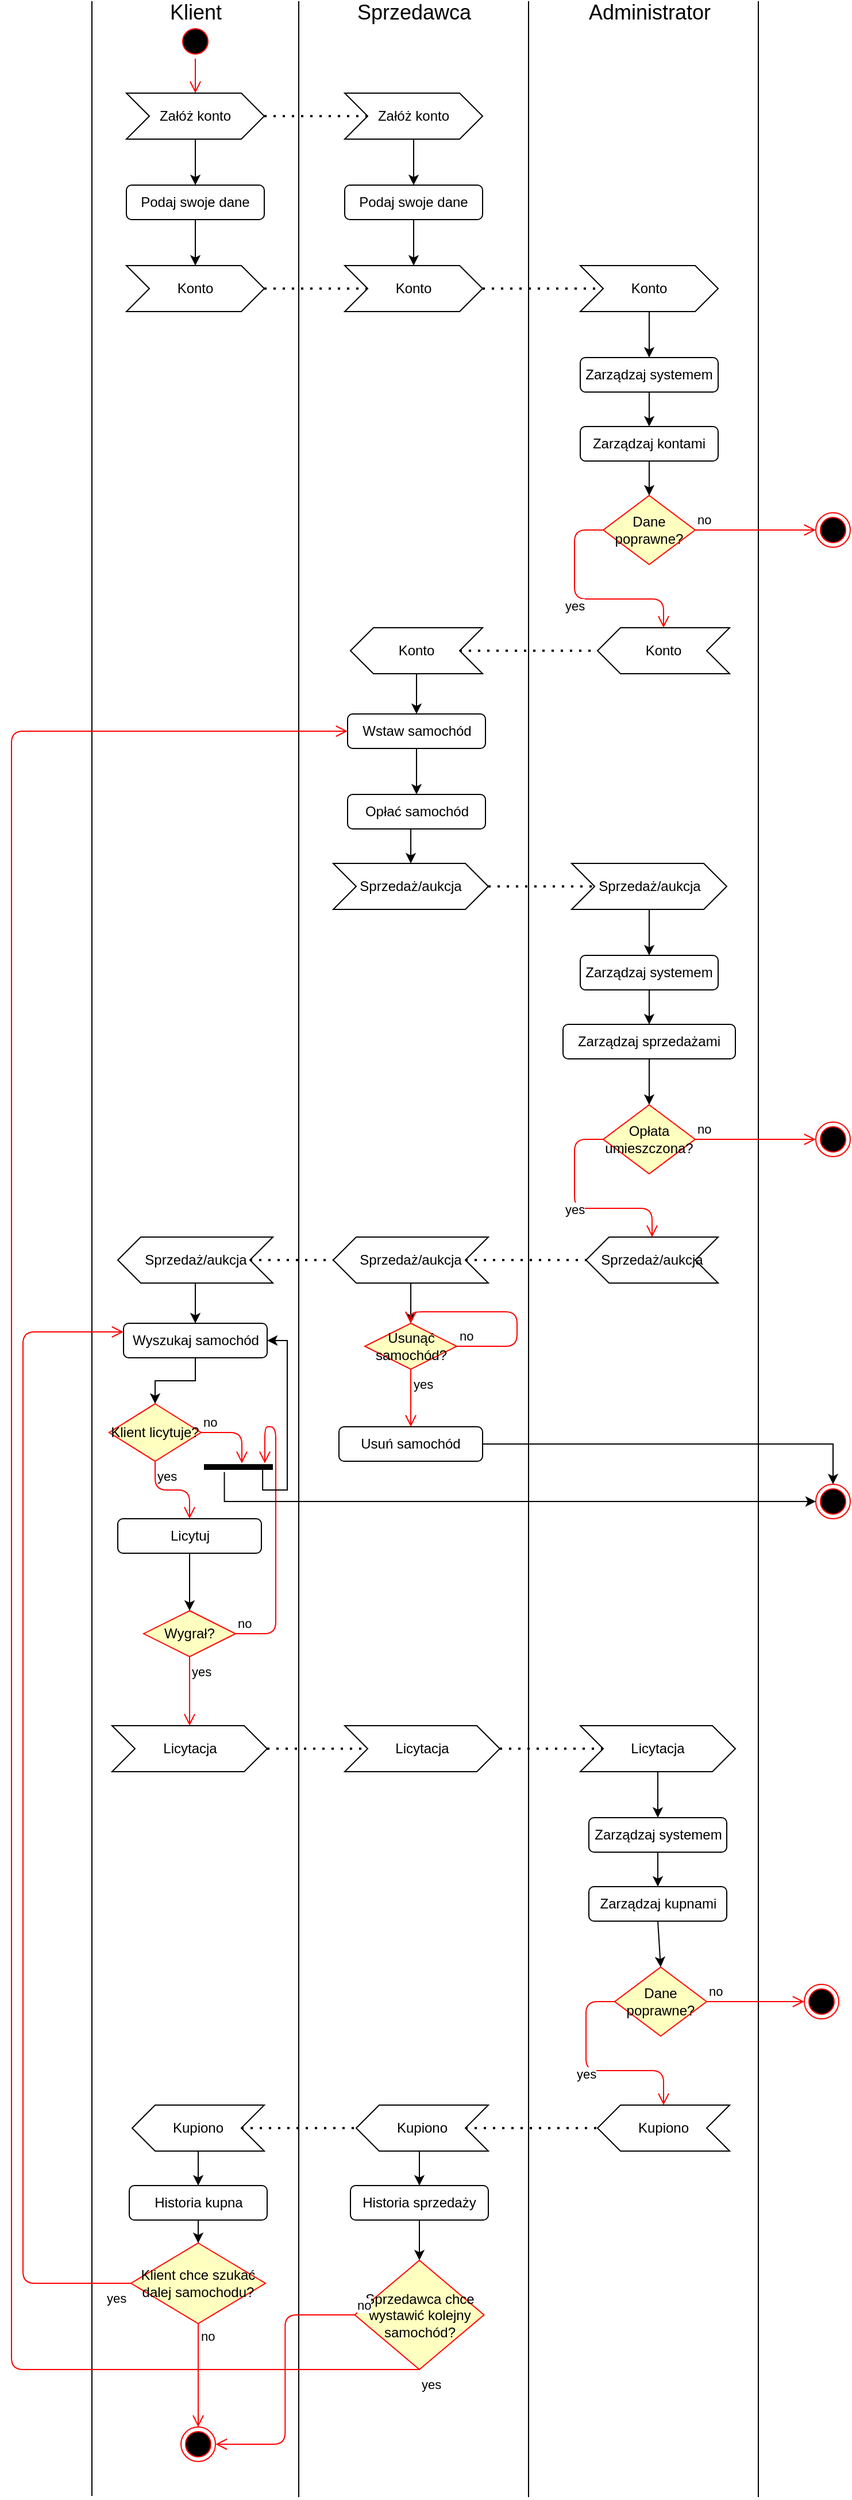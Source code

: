 <mxfile version="14.6.9" type="device"><diagram id="veppXcSvGofYAzEtuHVB" name="Page-1"><mxGraphModel dx="1703" dy="785" grid="1" gridSize="10" guides="1" tooltips="1" connect="1" arrows="1" fold="1" page="1" pageScale="1" pageWidth="827" pageHeight="1169" math="0" shadow="0"><root><mxCell id="0"/><mxCell id="1" parent="0"/><mxCell id="QPTAM555MLSkoI4VZwjB-1" value="" style="ellipse;html=1;shape=startState;fillColor=#000000;strokeColor=#ff0000;" vertex="1" parent="1"><mxGeometry x="175" y="20" width="30" height="30" as="geometry"/></mxCell><mxCell id="QPTAM555MLSkoI4VZwjB-2" value="" style="edgeStyle=orthogonalEdgeStyle;html=1;verticalAlign=bottom;endArrow=open;endSize=8;strokeColor=#ff0000;entryX=0.5;entryY=0;entryDx=0;entryDy=0;" edge="1" source="QPTAM555MLSkoI4VZwjB-1" parent="1" target="QPTAM555MLSkoI4VZwjB-15"><mxGeometry relative="1" as="geometry"><mxPoint x="190" y="130" as="targetPoint"/><Array as="points"/></mxGeometry></mxCell><mxCell id="QPTAM555MLSkoI4VZwjB-3" value="" style="ellipse;html=1;shape=endState;fillColor=#000000;strokeColor=#ff0000;" vertex="1" parent="1"><mxGeometry x="730" y="445" width="30" height="30" as="geometry"/></mxCell><mxCell id="QPTAM555MLSkoI4VZwjB-6" value="&lt;font style=&quot;font-size: 18px&quot;&gt;Klient&lt;/font&gt;" style="text;html=1;align=center;verticalAlign=middle;resizable=0;points=[];autosize=1;strokeColor=none;" vertex="1" parent="1"><mxGeometry x="160" width="60" height="20" as="geometry"/></mxCell><mxCell id="QPTAM555MLSkoI4VZwjB-7" value="&lt;font style=&quot;font-size: 18px&quot;&gt;Sprzedawca&lt;/font&gt;" style="text;html=1;align=center;verticalAlign=middle;resizable=0;points=[];autosize=1;strokeColor=none;" vertex="1" parent="1"><mxGeometry x="325" width="110" height="20" as="geometry"/></mxCell><mxCell id="QPTAM555MLSkoI4VZwjB-8" value="&lt;font style=&quot;font-size: 18px&quot;&gt;Administrator&lt;/font&gt;" style="text;html=1;align=center;verticalAlign=middle;resizable=0;points=[];autosize=1;strokeColor=none;" vertex="1" parent="1"><mxGeometry x="525" width="120" height="20" as="geometry"/></mxCell><mxCell id="QPTAM555MLSkoI4VZwjB-11" value="" style="endArrow=none;html=1;rounded=0;" edge="1" parent="1"><mxGeometry relative="1" as="geometry"><mxPoint x="280" as="sourcePoint"/><mxPoint x="280" y="2170.952" as="targetPoint"/></mxGeometry></mxCell><mxCell id="QPTAM555MLSkoI4VZwjB-12" value="" style="endArrow=none;html=1;rounded=0;" edge="1" parent="1"><mxGeometry relative="1" as="geometry"><mxPoint x="100" as="sourcePoint"/><mxPoint x="100" y="2170" as="targetPoint"/></mxGeometry></mxCell><mxCell id="QPTAM555MLSkoI4VZwjB-13" value="" style="endArrow=none;html=1;rounded=0;" edge="1" parent="1"><mxGeometry relative="1" as="geometry"><mxPoint x="480" as="sourcePoint"/><mxPoint x="480" y="2171" as="targetPoint"/></mxGeometry></mxCell><mxCell id="QPTAM555MLSkoI4VZwjB-14" value="" style="endArrow=none;html=1;rounded=0;" edge="1" parent="1"><mxGeometry relative="1" as="geometry"><mxPoint x="680" as="sourcePoint"/><mxPoint x="680" y="2170.952" as="targetPoint"/></mxGeometry></mxCell><mxCell id="QPTAM555MLSkoI4VZwjB-15" value="Załóż konto" style="shape=step;perimeter=stepPerimeter;whiteSpace=wrap;html=1;fixedSize=1;" vertex="1" parent="1"><mxGeometry x="130" y="80" width="120" height="40" as="geometry"/></mxCell><mxCell id="QPTAM555MLSkoI4VZwjB-16" value="Załóż konto" style="shape=step;perimeter=stepPerimeter;whiteSpace=wrap;html=1;fixedSize=1;" vertex="1" parent="1"><mxGeometry x="320" y="80" width="120" height="40" as="geometry"/></mxCell><mxCell id="QPTAM555MLSkoI4VZwjB-18" value="" style="endArrow=none;dashed=1;html=1;dashPattern=1 3;strokeWidth=2;exitX=1;exitY=0.5;exitDx=0;exitDy=0;entryX=0;entryY=0.5;entryDx=0;entryDy=0;" edge="1" parent="1" source="QPTAM555MLSkoI4VZwjB-15" target="QPTAM555MLSkoI4VZwjB-16"><mxGeometry width="50" height="50" relative="1" as="geometry"><mxPoint x="390" y="50" as="sourcePoint"/><mxPoint x="440" as="targetPoint"/></mxGeometry></mxCell><mxCell id="QPTAM555MLSkoI4VZwjB-19" value="" style="endArrow=classic;html=1;exitX=0.5;exitY=1;exitDx=0;exitDy=0;" edge="1" parent="1" source="QPTAM555MLSkoI4VZwjB-16"><mxGeometry width="50" height="50" relative="1" as="geometry"><mxPoint x="350" y="210" as="sourcePoint"/><mxPoint x="380" y="160" as="targetPoint"/></mxGeometry></mxCell><mxCell id="QPTAM555MLSkoI4VZwjB-20" value="Wstaw samochód" style="rounded=1;whiteSpace=wrap;html=1;" vertex="1" parent="1"><mxGeometry x="322.5" y="620" width="120" height="30" as="geometry"/></mxCell><mxCell id="QPTAM555MLSkoI4VZwjB-21" value="" style="endArrow=classic;html=1;exitX=0.5;exitY=1;exitDx=0;exitDy=0;entryX=0.5;entryY=0;entryDx=0;entryDy=0;" edge="1" parent="1" source="QPTAM555MLSkoI4VZwjB-20" target="QPTAM555MLSkoI4VZwjB-22"><mxGeometry width="50" height="50" relative="1" as="geometry"><mxPoint x="370" y="770" as="sourcePoint"/><mxPoint x="380" y="720" as="targetPoint"/></mxGeometry></mxCell><mxCell id="QPTAM555MLSkoI4VZwjB-50" style="edgeStyle=orthogonalEdgeStyle;rounded=0;orthogonalLoop=1;jettySize=auto;html=1;exitX=0.5;exitY=1;exitDx=0;exitDy=0;entryX=0.5;entryY=0;entryDx=0;entryDy=0;" edge="1" parent="1" source="QPTAM555MLSkoI4VZwjB-22" target="QPTAM555MLSkoI4VZwjB-49"><mxGeometry relative="1" as="geometry"/></mxCell><mxCell id="QPTAM555MLSkoI4VZwjB-22" value="Opłać samochód" style="rounded=1;whiteSpace=wrap;html=1;" vertex="1" parent="1"><mxGeometry x="322.5" y="690" width="120" height="30" as="geometry"/></mxCell><mxCell id="QPTAM555MLSkoI4VZwjB-23" value="Konto" style="shape=step;perimeter=stepPerimeter;whiteSpace=wrap;html=1;fixedSize=1;" vertex="1" parent="1"><mxGeometry x="320" y="230" width="120" height="40" as="geometry"/></mxCell><mxCell id="QPTAM555MLSkoI4VZwjB-24" value="Podaj swoje dane" style="rounded=1;whiteSpace=wrap;html=1;" vertex="1" parent="1"><mxGeometry x="320" y="160" width="120" height="30" as="geometry"/></mxCell><mxCell id="QPTAM555MLSkoI4VZwjB-25" value="" style="endArrow=classic;html=1;exitX=0.5;exitY=1;exitDx=0;exitDy=0;" edge="1" parent="1" source="QPTAM555MLSkoI4VZwjB-24" target="QPTAM555MLSkoI4VZwjB-23"><mxGeometry width="50" height="50" relative="1" as="geometry"><mxPoint x="490" y="300" as="sourcePoint"/><mxPoint x="540" y="250" as="targetPoint"/></mxGeometry></mxCell><mxCell id="QPTAM555MLSkoI4VZwjB-26" value="" style="endArrow=none;dashed=1;html=1;dashPattern=1 3;strokeWidth=2;entryX=0;entryY=0.5;entryDx=0;entryDy=0;exitX=1;exitY=0.5;exitDx=0;exitDy=0;" edge="1" parent="1" source="QPTAM555MLSkoI4VZwjB-23" target="QPTAM555MLSkoI4VZwjB-27"><mxGeometry width="50" height="50" relative="1" as="geometry"><mxPoint x="470" y="220" as="sourcePoint"/><mxPoint x="530" y="249.5" as="targetPoint"/></mxGeometry></mxCell><mxCell id="QPTAM555MLSkoI4VZwjB-27" value="Konto" style="shape=step;perimeter=stepPerimeter;whiteSpace=wrap;html=1;fixedSize=1;" vertex="1" parent="1"><mxGeometry x="525" y="230" width="120" height="40" as="geometry"/></mxCell><mxCell id="QPTAM555MLSkoI4VZwjB-28" value="" style="endArrow=classic;html=1;exitX=0.5;exitY=1;exitDx=0;exitDy=0;entryX=0.5;entryY=0;entryDx=0;entryDy=0;" edge="1" parent="1" source="QPTAM555MLSkoI4VZwjB-27" target="QPTAM555MLSkoI4VZwjB-41"><mxGeometry width="50" height="50" relative="1" as="geometry"><mxPoint x="390" y="130" as="sourcePoint"/><mxPoint x="630" y="300" as="targetPoint"/></mxGeometry></mxCell><mxCell id="QPTAM555MLSkoI4VZwjB-29" value="Zarządzaj kontami" style="rounded=1;whiteSpace=wrap;html=1;" vertex="1" parent="1"><mxGeometry x="525" y="370" width="120" height="30" as="geometry"/></mxCell><mxCell id="QPTAM555MLSkoI4VZwjB-31" value="Dane poprawne?" style="rhombus;whiteSpace=wrap;html=1;fillColor=#ffffc0;strokeColor=#ff0000;" vertex="1" parent="1"><mxGeometry x="545" y="430" width="80" height="60" as="geometry"/></mxCell><mxCell id="QPTAM555MLSkoI4VZwjB-32" value="no" style="edgeStyle=orthogonalEdgeStyle;html=1;align=left;verticalAlign=bottom;endArrow=open;endSize=8;strokeColor=#ff0000;entryX=0;entryY=0.5;entryDx=0;entryDy=0;" edge="1" source="QPTAM555MLSkoI4VZwjB-31" parent="1" target="QPTAM555MLSkoI4VZwjB-3"><mxGeometry x="-1" relative="1" as="geometry"><mxPoint x="700" y="460" as="targetPoint"/></mxGeometry></mxCell><mxCell id="QPTAM555MLSkoI4VZwjB-33" value="yes" style="edgeStyle=orthogonalEdgeStyle;html=1;align=left;verticalAlign=top;endArrow=open;endSize=8;strokeColor=#ff0000;entryX=0.5;entryY=1;entryDx=0;entryDy=0;" edge="1" source="QPTAM555MLSkoI4VZwjB-31" parent="1" target="QPTAM555MLSkoI4VZwjB-44"><mxGeometry x="-0.176" y="-10" relative="1" as="geometry"><mxPoint x="630" y="520" as="targetPoint"/><Array as="points"><mxPoint x="520" y="460"/><mxPoint x="520" y="520"/><mxPoint x="598" y="520"/></Array><mxPoint as="offset"/></mxGeometry></mxCell><mxCell id="QPTAM555MLSkoI4VZwjB-34" value="Podaj swoje dane" style="rounded=1;whiteSpace=wrap;html=1;" vertex="1" parent="1"><mxGeometry x="130" y="160" width="120" height="30" as="geometry"/></mxCell><mxCell id="QPTAM555MLSkoI4VZwjB-35" value="" style="endArrow=classic;html=1;entryX=0.5;entryY=0;entryDx=0;entryDy=0;exitX=0.5;exitY=1;exitDx=0;exitDy=0;" edge="1" parent="1" source="QPTAM555MLSkoI4VZwjB-15" target="QPTAM555MLSkoI4VZwjB-34"><mxGeometry width="50" height="50" relative="1" as="geometry"><mxPoint x="170" y="140" as="sourcePoint"/><mxPoint x="390" y="170" as="targetPoint"/></mxGeometry></mxCell><mxCell id="QPTAM555MLSkoI4VZwjB-36" value="Konto" style="shape=step;perimeter=stepPerimeter;whiteSpace=wrap;html=1;fixedSize=1;" vertex="1" parent="1"><mxGeometry x="130" y="230" width="120" height="40" as="geometry"/></mxCell><mxCell id="QPTAM555MLSkoI4VZwjB-37" value="" style="endArrow=classic;html=1;entryX=0.5;entryY=0;entryDx=0;entryDy=0;exitX=0.5;exitY=1;exitDx=0;exitDy=0;" edge="1" parent="1" source="QPTAM555MLSkoI4VZwjB-34" target="QPTAM555MLSkoI4VZwjB-36"><mxGeometry width="50" height="50" relative="1" as="geometry"><mxPoint x="270" y="160" as="sourcePoint"/><mxPoint x="270" y="200" as="targetPoint"/><Array as="points"><mxPoint x="190" y="220"/></Array></mxGeometry></mxCell><mxCell id="QPTAM555MLSkoI4VZwjB-38" value="" style="endArrow=none;dashed=1;html=1;dashPattern=1 3;strokeWidth=2;exitX=1;exitY=0.5;exitDx=0;exitDy=0;entryX=0;entryY=0.5;entryDx=0;entryDy=0;" edge="1" parent="1" source="QPTAM555MLSkoI4VZwjB-36" target="QPTAM555MLSkoI4VZwjB-23"><mxGeometry width="50" height="50" relative="1" as="geometry"><mxPoint x="260" y="240" as="sourcePoint"/><mxPoint x="350" y="240" as="targetPoint"/></mxGeometry></mxCell><mxCell id="QPTAM555MLSkoI4VZwjB-39" value="" style="endArrow=classic;html=1;entryX=0.5;entryY=0;entryDx=0;entryDy=0;exitX=0.5;exitY=1;exitDx=0;exitDy=0;" edge="1" parent="1" source="QPTAM555MLSkoI4VZwjB-29" target="QPTAM555MLSkoI4VZwjB-31"><mxGeometry width="50" height="50" relative="1" as="geometry"><mxPoint x="590" y="400" as="sourcePoint"/><mxPoint x="610" y="440" as="targetPoint"/><Array as="points"/></mxGeometry></mxCell><mxCell id="QPTAM555MLSkoI4VZwjB-41" value="Zarządzaj systemem" style="rounded=1;whiteSpace=wrap;html=1;" vertex="1" parent="1"><mxGeometry x="525" y="310" width="120" height="30" as="geometry"/></mxCell><mxCell id="QPTAM555MLSkoI4VZwjB-43" value="" style="endArrow=classic;html=1;exitX=0.5;exitY=1;exitDx=0;exitDy=0;entryX=0.5;entryY=0;entryDx=0;entryDy=0;" edge="1" parent="1" source="QPTAM555MLSkoI4VZwjB-41" target="QPTAM555MLSkoI4VZwjB-29"><mxGeometry width="50" height="50" relative="1" as="geometry"><mxPoint x="595" y="280" as="sourcePoint"/><mxPoint x="595" y="320" as="targetPoint"/></mxGeometry></mxCell><mxCell id="QPTAM555MLSkoI4VZwjB-44" value="Konto" style="shape=step;perimeter=stepPerimeter;whiteSpace=wrap;html=1;fixedSize=1;direction=west;" vertex="1" parent="1"><mxGeometry x="540" y="545" width="115" height="40" as="geometry"/></mxCell><mxCell id="QPTAM555MLSkoI4VZwjB-45" value="" style="endArrow=none;dashed=1;html=1;dashPattern=1 3;strokeWidth=2;entryX=1;entryY=0.5;entryDx=0;entryDy=0;exitX=0;exitY=0.5;exitDx=0;exitDy=0;" edge="1" parent="1" source="QPTAM555MLSkoI4VZwjB-46" target="QPTAM555MLSkoI4VZwjB-44"><mxGeometry width="50" height="50" relative="1" as="geometry"><mxPoint x="450" y="565" as="sourcePoint"/><mxPoint x="519" y="560" as="targetPoint"/></mxGeometry></mxCell><mxCell id="QPTAM555MLSkoI4VZwjB-46" value="Konto" style="shape=step;perimeter=stepPerimeter;whiteSpace=wrap;html=1;fixedSize=1;direction=west;" vertex="1" parent="1"><mxGeometry x="325" y="545" width="115" height="40" as="geometry"/></mxCell><mxCell id="QPTAM555MLSkoI4VZwjB-47" value="" style="endArrow=classic;html=1;exitX=0.5;exitY=0;exitDx=0;exitDy=0;entryX=0.5;entryY=0;entryDx=0;entryDy=0;" edge="1" parent="1" source="QPTAM555MLSkoI4VZwjB-46" target="QPTAM555MLSkoI4VZwjB-20"><mxGeometry width="50" height="50" relative="1" as="geometry"><mxPoint x="381.91" y="590.0" as="sourcePoint"/><mxPoint x="340" y="620" as="targetPoint"/></mxGeometry></mxCell><mxCell id="QPTAM555MLSkoI4VZwjB-49" value="Sprzedaż/aukcja" style="shape=step;perimeter=stepPerimeter;whiteSpace=wrap;html=1;fixedSize=1;" vertex="1" parent="1"><mxGeometry x="310" y="750" width="135" height="40" as="geometry"/></mxCell><mxCell id="QPTAM555MLSkoI4VZwjB-51" value="" style="endArrow=none;dashed=1;html=1;dashPattern=1 3;strokeWidth=2;exitX=1;exitY=0.5;exitDx=0;exitDy=0;entryX=0;entryY=0.5;entryDx=0;entryDy=0;" edge="1" parent="1" source="QPTAM555MLSkoI4VZwjB-49" target="QPTAM555MLSkoI4VZwjB-52"><mxGeometry width="50" height="50" relative="1" as="geometry"><mxPoint x="490" y="790" as="sourcePoint"/><mxPoint x="540" y="770" as="targetPoint"/></mxGeometry></mxCell><mxCell id="QPTAM555MLSkoI4VZwjB-52" value="Sprzedaż/aukcja" style="shape=step;perimeter=stepPerimeter;whiteSpace=wrap;html=1;fixedSize=1;" vertex="1" parent="1"><mxGeometry x="517.5" y="750" width="135" height="40" as="geometry"/></mxCell><mxCell id="QPTAM555MLSkoI4VZwjB-54" value="Zarządzaj sprzedażami" style="rounded=1;whiteSpace=wrap;html=1;" vertex="1" parent="1"><mxGeometry x="510" y="890" width="150" height="30" as="geometry"/></mxCell><mxCell id="QPTAM555MLSkoI4VZwjB-55" value="" style="endArrow=classic;html=1;exitX=0.5;exitY=1;exitDx=0;exitDy=0;" edge="1" parent="1" source="QPTAM555MLSkoI4VZwjB-54" target="QPTAM555MLSkoI4VZwjB-59"><mxGeometry width="50" height="50" relative="1" as="geometry"><mxPoint x="590" y="990" as="sourcePoint"/><mxPoint x="585" y="960" as="targetPoint"/><Array as="points"/></mxGeometry></mxCell><mxCell id="QPTAM555MLSkoI4VZwjB-57" value="" style="endArrow=classic;html=1;exitX=0.5;exitY=1;exitDx=0;exitDy=0;entryX=0.5;entryY=0;entryDx=0;entryDy=0;" edge="1" parent="1" source="QPTAM555MLSkoI4VZwjB-52" target="QPTAM555MLSkoI4VZwjB-105"><mxGeometry width="50" height="50" relative="1" as="geometry"><mxPoint x="585" y="860" as="sourcePoint"/><mxPoint x="585" y="830" as="targetPoint"/></mxGeometry></mxCell><mxCell id="QPTAM555MLSkoI4VZwjB-58" value="" style="ellipse;html=1;shape=endState;fillColor=#000000;strokeColor=#ff0000;" vertex="1" parent="1"><mxGeometry x="730" y="975" width="30" height="30" as="geometry"/></mxCell><mxCell id="QPTAM555MLSkoI4VZwjB-59" value="Opłata umieszczona?" style="rhombus;whiteSpace=wrap;html=1;fillColor=#ffffc0;strokeColor=#ff0000;" vertex="1" parent="1"><mxGeometry x="545" y="960" width="80" height="60" as="geometry"/></mxCell><mxCell id="QPTAM555MLSkoI4VZwjB-60" value="no" style="edgeStyle=orthogonalEdgeStyle;html=1;align=left;verticalAlign=bottom;endArrow=open;endSize=8;strokeColor=#ff0000;entryX=0;entryY=0.5;entryDx=0;entryDy=0;" edge="1" parent="1" source="QPTAM555MLSkoI4VZwjB-59" target="QPTAM555MLSkoI4VZwjB-58"><mxGeometry x="-1" relative="1" as="geometry"><mxPoint x="700" y="990" as="targetPoint"/></mxGeometry></mxCell><mxCell id="QPTAM555MLSkoI4VZwjB-61" value="yes" style="edgeStyle=orthogonalEdgeStyle;html=1;align=left;verticalAlign=top;endArrow=open;endSize=8;strokeColor=#ff0000;entryX=0.5;entryY=1;entryDx=0;entryDy=0;" edge="1" parent="1" source="QPTAM555MLSkoI4VZwjB-59" target="QPTAM555MLSkoI4VZwjB-63"><mxGeometry x="-0.176" y="-10" relative="1" as="geometry"><mxPoint x="598" y="1070" as="targetPoint"/><Array as="points"><mxPoint x="520" y="990"/><mxPoint x="520" y="1050"/><mxPoint x="588" y="1050"/></Array><mxPoint as="offset"/></mxGeometry></mxCell><mxCell id="QPTAM555MLSkoI4VZwjB-63" value="Sprzedaż/aukcja" style="shape=step;perimeter=stepPerimeter;whiteSpace=wrap;html=1;fixedSize=1;direction=west;" vertex="1" parent="1"><mxGeometry x="530" y="1075" width="115" height="40" as="geometry"/></mxCell><mxCell id="QPTAM555MLSkoI4VZwjB-123" style="edgeStyle=orthogonalEdgeStyle;rounded=0;orthogonalLoop=1;jettySize=auto;html=1;exitX=0.5;exitY=0;exitDx=0;exitDy=0;entryX=0.5;entryY=0;entryDx=0;entryDy=0;" edge="1" parent="1" source="QPTAM555MLSkoI4VZwjB-64" target="QPTAM555MLSkoI4VZwjB-124"><mxGeometry relative="1" as="geometry"><mxPoint x="378" y="1150" as="targetPoint"/></mxGeometry></mxCell><mxCell id="QPTAM555MLSkoI4VZwjB-64" value="Sprzedaż/aukcja" style="shape=step;perimeter=stepPerimeter;whiteSpace=wrap;html=1;fixedSize=1;direction=west;" vertex="1" parent="1"><mxGeometry x="310" y="1075" width="135" height="40" as="geometry"/></mxCell><mxCell id="QPTAM555MLSkoI4VZwjB-65" value="" style="endArrow=none;dashed=1;html=1;dashPattern=1 3;strokeWidth=2;entryX=1;entryY=0.5;entryDx=0;entryDy=0;exitX=0;exitY=0.5;exitDx=0;exitDy=0;" edge="1" parent="1" source="QPTAM555MLSkoI4VZwjB-64" target="QPTAM555MLSkoI4VZwjB-63"><mxGeometry width="50" height="50" relative="1" as="geometry"><mxPoint x="460" y="1030" as="sourcePoint"/><mxPoint x="520" y="1100" as="targetPoint"/></mxGeometry></mxCell><mxCell id="QPTAM555MLSkoI4VZwjB-73" style="edgeStyle=orthogonalEdgeStyle;rounded=0;orthogonalLoop=1;jettySize=auto;html=1;exitX=0.5;exitY=0;exitDx=0;exitDy=0;entryX=0.5;entryY=0;entryDx=0;entryDy=0;" edge="1" parent="1" source="QPTAM555MLSkoI4VZwjB-67" target="QPTAM555MLSkoI4VZwjB-71"><mxGeometry relative="1" as="geometry"/></mxCell><mxCell id="QPTAM555MLSkoI4VZwjB-67" value="Sprzedaż/aukcja" style="shape=step;perimeter=stepPerimeter;whiteSpace=wrap;html=1;fixedSize=1;direction=west;" vertex="1" parent="1"><mxGeometry x="122.5" y="1075" width="135" height="40" as="geometry"/></mxCell><mxCell id="QPTAM555MLSkoI4VZwjB-68" value="" style="endArrow=none;dashed=1;html=1;dashPattern=1 3;strokeWidth=2;entryX=1;entryY=0.5;entryDx=0;entryDy=0;exitX=0;exitY=0.5;exitDx=0;exitDy=0;" edge="1" parent="1" source="QPTAM555MLSkoI4VZwjB-67" target="QPTAM555MLSkoI4VZwjB-64"><mxGeometry width="50" height="50" relative="1" as="geometry"><mxPoint x="270.0" y="1050" as="sourcePoint"/><mxPoint x="385.0" y="1050" as="targetPoint"/></mxGeometry></mxCell><mxCell id="QPTAM555MLSkoI4VZwjB-85" style="edgeStyle=orthogonalEdgeStyle;rounded=0;orthogonalLoop=1;jettySize=auto;html=1;exitX=0.5;exitY=1;exitDx=0;exitDy=0;entryX=0.5;entryY=0;entryDx=0;entryDy=0;" edge="1" parent="1" source="QPTAM555MLSkoI4VZwjB-71" target="QPTAM555MLSkoI4VZwjB-82"><mxGeometry relative="1" as="geometry"/></mxCell><mxCell id="QPTAM555MLSkoI4VZwjB-71" value="Wyszukaj samochód" style="rounded=1;whiteSpace=wrap;html=1;" vertex="1" parent="1"><mxGeometry x="127.5" y="1150" width="125" height="30" as="geometry"/></mxCell><mxCell id="QPTAM555MLSkoI4VZwjB-97" value="" style="edgeStyle=orthogonalEdgeStyle;rounded=0;orthogonalLoop=1;jettySize=auto;html=1;" edge="1" parent="1" source="QPTAM555MLSkoI4VZwjB-74" target="QPTAM555MLSkoI4VZwjB-86"><mxGeometry relative="1" as="geometry"/></mxCell><mxCell id="QPTAM555MLSkoI4VZwjB-74" value="Licytuj" style="rounded=1;whiteSpace=wrap;html=1;" vertex="1" parent="1"><mxGeometry x="122.5" y="1320" width="125" height="30" as="geometry"/></mxCell><mxCell id="QPTAM555MLSkoI4VZwjB-76" value="Licytacja" style="shape=step;perimeter=stepPerimeter;whiteSpace=wrap;html=1;fixedSize=1;" vertex="1" parent="1"><mxGeometry x="117.5" y="1500" width="135" height="40" as="geometry"/></mxCell><mxCell id="QPTAM555MLSkoI4VZwjB-78" value="" style="endArrow=none;dashed=1;html=1;dashPattern=1 3;strokeWidth=2;exitX=1;exitY=0.5;exitDx=0;exitDy=0;" edge="1" parent="1" source="QPTAM555MLSkoI4VZwjB-76"><mxGeometry width="50" height="50" relative="1" as="geometry"><mxPoint x="272.5" y="1520" as="sourcePoint"/><mxPoint x="342.5" y="1520" as="targetPoint"/></mxGeometry></mxCell><mxCell id="QPTAM555MLSkoI4VZwjB-79" value="Licytacja" style="shape=step;perimeter=stepPerimeter;whiteSpace=wrap;html=1;fixedSize=1;" vertex="1" parent="1"><mxGeometry x="320" y="1500" width="135" height="40" as="geometry"/></mxCell><mxCell id="QPTAM555MLSkoI4VZwjB-107" style="edgeStyle=orthogonalEdgeStyle;rounded=0;orthogonalLoop=1;jettySize=auto;html=1;exitX=0.5;exitY=1;exitDx=0;exitDy=0;entryX=0.5;entryY=0;entryDx=0;entryDy=0;" edge="1" parent="1" source="QPTAM555MLSkoI4VZwjB-80" target="QPTAM555MLSkoI4VZwjB-102"><mxGeometry relative="1" as="geometry"><Array as="points"><mxPoint x="593" y="1580"/><mxPoint x="593" y="1580"/></Array></mxGeometry></mxCell><mxCell id="QPTAM555MLSkoI4VZwjB-80" value="Licytacja" style="shape=step;perimeter=stepPerimeter;whiteSpace=wrap;html=1;fixedSize=1;" vertex="1" parent="1"><mxGeometry x="525" y="1500" width="135" height="40" as="geometry"/></mxCell><mxCell id="QPTAM555MLSkoI4VZwjB-81" value="" style="endArrow=none;dashed=1;html=1;dashPattern=1 3;strokeWidth=2;exitX=1;exitY=0.5;exitDx=0;exitDy=0;entryX=0;entryY=0.5;entryDx=0;entryDy=0;" edge="1" parent="1" source="QPTAM555MLSkoI4VZwjB-79" target="QPTAM555MLSkoI4VZwjB-80"><mxGeometry width="50" height="50" relative="1" as="geometry"><mxPoint x="467.5" y="1519.41" as="sourcePoint"/><mxPoint x="537.5" y="1519.41" as="targetPoint"/></mxGeometry></mxCell><mxCell id="QPTAM555MLSkoI4VZwjB-82" value="Klient licytuje?" style="rhombus;whiteSpace=wrap;html=1;fillColor=#ffffc0;strokeColor=#ff0000;" vertex="1" parent="1"><mxGeometry x="115" y="1220" width="80" height="50" as="geometry"/></mxCell><mxCell id="QPTAM555MLSkoI4VZwjB-83" value="no" style="edgeStyle=orthogonalEdgeStyle;html=1;align=left;verticalAlign=bottom;endArrow=open;endSize=8;strokeColor=#ff0000;entryX=0.55;entryY=0.176;entryDx=0;entryDy=0;entryPerimeter=0;" edge="1" source="QPTAM555MLSkoI4VZwjB-82" parent="1" target="QPTAM555MLSkoI4VZwjB-90"><mxGeometry x="-1" relative="1" as="geometry"><mxPoint x="210" y="1280" as="targetPoint"/><Array as="points"><mxPoint x="231" y="1245"/></Array></mxGeometry></mxCell><mxCell id="QPTAM555MLSkoI4VZwjB-84" value="yes" style="edgeStyle=orthogonalEdgeStyle;html=1;align=left;verticalAlign=top;endArrow=open;endSize=8;strokeColor=#ff0000;entryX=0.5;entryY=0;entryDx=0;entryDy=0;" edge="1" source="QPTAM555MLSkoI4VZwjB-82" parent="1" target="QPTAM555MLSkoI4VZwjB-74"><mxGeometry x="-1" relative="1" as="geometry"><mxPoint x="190" y="1310" as="targetPoint"/></mxGeometry></mxCell><mxCell id="QPTAM555MLSkoI4VZwjB-86" value="Wygrał?" style="rhombus;whiteSpace=wrap;html=1;fillColor=#ffffc0;strokeColor=#ff0000;" vertex="1" parent="1"><mxGeometry x="145" y="1400" width="80" height="40" as="geometry"/></mxCell><mxCell id="QPTAM555MLSkoI4VZwjB-87" value="no" style="edgeStyle=orthogonalEdgeStyle;html=1;align=left;verticalAlign=bottom;endArrow=open;endSize=8;strokeColor=#ff0000;entryX=0.883;entryY=0.176;entryDx=0;entryDy=0;entryPerimeter=0;" edge="1" source="QPTAM555MLSkoI4VZwjB-86" parent="1" target="QPTAM555MLSkoI4VZwjB-90"><mxGeometry x="-1" relative="1" as="geometry"><mxPoint x="250" y="1240" as="targetPoint"/><Array as="points"><mxPoint x="260" y="1420"/><mxPoint x="260" y="1240"/><mxPoint x="251" y="1240"/></Array></mxGeometry></mxCell><mxCell id="QPTAM555MLSkoI4VZwjB-88" value="yes" style="edgeStyle=orthogonalEdgeStyle;html=1;align=left;verticalAlign=top;endArrow=open;endSize=8;strokeColor=#ff0000;entryX=0.5;entryY=0;entryDx=0;entryDy=0;" edge="1" source="QPTAM555MLSkoI4VZwjB-86" parent="1" target="QPTAM555MLSkoI4VZwjB-76"><mxGeometry x="-1" relative="1" as="geometry"><mxPoint x="185" y="1500" as="targetPoint"/><Array as="points"><mxPoint x="185" y="1500"/></Array></mxGeometry></mxCell><mxCell id="QPTAM555MLSkoI4VZwjB-90" value="" style="line;strokeWidth=5;rotatable=0;dashed=0;labelPosition=right;align=left;verticalAlign=middle;spacingTop=0;spacingLeft=6;points=[];portConstraint=eastwest;" vertex="1" parent="1"><mxGeometry x="197.5" y="1270" width="60" height="10" as="geometry"/></mxCell><mxCell id="QPTAM555MLSkoI4VZwjB-94" style="edgeStyle=orthogonalEdgeStyle;rounded=0;orthogonalLoop=1;jettySize=auto;html=1;exitX=0.851;exitY=0.748;exitDx=0;exitDy=0;entryX=1;entryY=0.5;entryDx=0;entryDy=0;exitPerimeter=0;" edge="1" parent="1" source="QPTAM555MLSkoI4VZwjB-90" target="QPTAM555MLSkoI4VZwjB-71"><mxGeometry relative="1" as="geometry"><mxPoint x="330" y="1295" as="sourcePoint"/><mxPoint x="330" y="1330" as="targetPoint"/><Array as="points"><mxPoint x="249" y="1295"/><mxPoint x="270" y="1295"/><mxPoint x="270" y="1165"/></Array></mxGeometry></mxCell><mxCell id="QPTAM555MLSkoI4VZwjB-95" value="" style="ellipse;html=1;shape=endState;fillColor=#000000;strokeColor=#ff0000;" vertex="1" parent="1"><mxGeometry x="730" y="1290" width="30" height="30" as="geometry"/></mxCell><mxCell id="QPTAM555MLSkoI4VZwjB-96" style="edgeStyle=orthogonalEdgeStyle;rounded=0;orthogonalLoop=1;jettySize=auto;html=1;exitX=0.296;exitY=0.938;exitDx=0;exitDy=0;entryX=0;entryY=0.5;entryDx=0;entryDy=0;exitPerimeter=0;" edge="1" parent="1" source="QPTAM555MLSkoI4VZwjB-90" target="QPTAM555MLSkoI4VZwjB-95"><mxGeometry relative="1" as="geometry"><mxPoint x="310.0" y="1302.48" as="sourcePoint"/><mxPoint x="313.94" y="1190" as="targetPoint"/><Array as="points"><mxPoint x="215" y="1305"/></Array></mxGeometry></mxCell><mxCell id="QPTAM555MLSkoI4VZwjB-98" value="Zarządzaj kupnami" style="rounded=1;whiteSpace=wrap;html=1;" vertex="1" parent="1"><mxGeometry x="532.5" y="1640" width="120" height="30" as="geometry"/></mxCell><mxCell id="QPTAM555MLSkoI4VZwjB-99" value="Dane poprawne?" style="rhombus;whiteSpace=wrap;html=1;fillColor=#ffffc0;strokeColor=#ff0000;" vertex="1" parent="1"><mxGeometry x="555" y="1710" width="80" height="60" as="geometry"/></mxCell><mxCell id="QPTAM555MLSkoI4VZwjB-100" value="yes" style="edgeStyle=orthogonalEdgeStyle;html=1;align=left;verticalAlign=top;endArrow=open;endSize=8;strokeColor=#ff0000;entryX=0.5;entryY=1;entryDx=0;entryDy=0;" edge="1" parent="1" source="QPTAM555MLSkoI4VZwjB-99" target="QPTAM555MLSkoI4VZwjB-104"><mxGeometry x="-0.176" y="-10" relative="1" as="geometry"><mxPoint x="640" y="1800" as="targetPoint"/><Array as="points"><mxPoint x="530" y="1740"/><mxPoint x="530" y="1800"/><mxPoint x="598" y="1800"/></Array><mxPoint as="offset"/></mxGeometry></mxCell><mxCell id="QPTAM555MLSkoI4VZwjB-101" value="" style="endArrow=classic;html=1;entryX=0.5;entryY=0;entryDx=0;entryDy=0;exitX=0.5;exitY=1;exitDx=0;exitDy=0;" edge="1" parent="1" source="QPTAM555MLSkoI4VZwjB-98" target="QPTAM555MLSkoI4VZwjB-99"><mxGeometry width="50" height="50" relative="1" as="geometry"><mxPoint x="600" y="1680" as="sourcePoint"/><mxPoint x="620" y="1720" as="targetPoint"/><Array as="points"/></mxGeometry></mxCell><mxCell id="QPTAM555MLSkoI4VZwjB-102" value="Zarządzaj systemem" style="rounded=1;whiteSpace=wrap;html=1;" vertex="1" parent="1"><mxGeometry x="532.5" y="1580" width="120" height="30" as="geometry"/></mxCell><mxCell id="QPTAM555MLSkoI4VZwjB-103" value="" style="endArrow=classic;html=1;exitX=0.5;exitY=1;exitDx=0;exitDy=0;entryX=0.5;entryY=0;entryDx=0;entryDy=0;" edge="1" parent="1" source="QPTAM555MLSkoI4VZwjB-102" target="QPTAM555MLSkoI4VZwjB-98"><mxGeometry width="50" height="50" relative="1" as="geometry"><mxPoint x="605" y="1560" as="sourcePoint"/><mxPoint x="605" y="1600" as="targetPoint"/></mxGeometry></mxCell><mxCell id="QPTAM555MLSkoI4VZwjB-104" value="Kupiono" style="shape=step;perimeter=stepPerimeter;whiteSpace=wrap;html=1;fixedSize=1;direction=west;" vertex="1" parent="1"><mxGeometry x="540" y="1830" width="115" height="40" as="geometry"/></mxCell><mxCell id="QPTAM555MLSkoI4VZwjB-106" style="edgeStyle=orthogonalEdgeStyle;rounded=0;orthogonalLoop=1;jettySize=auto;html=1;exitX=0.5;exitY=1;exitDx=0;exitDy=0;entryX=0.5;entryY=0;entryDx=0;entryDy=0;" edge="1" parent="1" source="QPTAM555MLSkoI4VZwjB-105" target="QPTAM555MLSkoI4VZwjB-54"><mxGeometry relative="1" as="geometry"/></mxCell><mxCell id="QPTAM555MLSkoI4VZwjB-105" value="Zarządzaj systemem" style="rounded=1;whiteSpace=wrap;html=1;" vertex="1" parent="1"><mxGeometry x="525" y="830" width="120" height="30" as="geometry"/></mxCell><mxCell id="QPTAM555MLSkoI4VZwjB-109" value="" style="ellipse;html=1;shape=endState;fillColor=#000000;strokeColor=#ff0000;" vertex="1" parent="1"><mxGeometry x="720" y="1725" width="30" height="30" as="geometry"/></mxCell><mxCell id="QPTAM555MLSkoI4VZwjB-111" value="no" style="edgeStyle=orthogonalEdgeStyle;html=1;align=left;verticalAlign=bottom;endArrow=open;endSize=8;strokeColor=#ff0000;exitX=1;exitY=0.5;exitDx=0;exitDy=0;entryX=0;entryY=0.5;entryDx=0;entryDy=0;" edge="1" parent="1" source="QPTAM555MLSkoI4VZwjB-99" target="QPTAM555MLSkoI4VZwjB-109"><mxGeometry x="-1" relative="1" as="geometry"><mxPoint x="782.5" y="2140" as="targetPoint"/><mxPoint x="687.5" y="1860" as="sourcePoint"/></mxGeometry></mxCell><mxCell id="QPTAM555MLSkoI4VZwjB-112" value="" style="endArrow=none;dashed=1;html=1;dashPattern=1 3;strokeWidth=2;entryX=1;entryY=0.5;entryDx=0;entryDy=0;exitX=0;exitY=0.5;exitDx=0;exitDy=0;" edge="1" parent="1" source="QPTAM555MLSkoI4VZwjB-113" target="QPTAM555MLSkoI4VZwjB-104"><mxGeometry width="50" height="50" relative="1" as="geometry"><mxPoint x="440" y="1850" as="sourcePoint"/><mxPoint x="510.0" y="1840" as="targetPoint"/></mxGeometry></mxCell><mxCell id="QPTAM555MLSkoI4VZwjB-115" style="edgeStyle=orthogonalEdgeStyle;rounded=0;orthogonalLoop=1;jettySize=auto;html=1;exitX=0.5;exitY=0;exitDx=0;exitDy=0;entryX=0.5;entryY=0;entryDx=0;entryDy=0;" edge="1" parent="1" source="QPTAM555MLSkoI4VZwjB-113" target="QPTAM555MLSkoI4VZwjB-114"><mxGeometry relative="1" as="geometry"/></mxCell><mxCell id="QPTAM555MLSkoI4VZwjB-113" value="Kupiono" style="shape=step;perimeter=stepPerimeter;whiteSpace=wrap;html=1;fixedSize=1;direction=west;" vertex="1" parent="1"><mxGeometry x="330" y="1830" width="115" height="40" as="geometry"/></mxCell><mxCell id="QPTAM555MLSkoI4VZwjB-138" style="edgeStyle=orthogonalEdgeStyle;rounded=0;orthogonalLoop=1;jettySize=auto;html=1;exitX=0.5;exitY=1;exitDx=0;exitDy=0;entryX=0.5;entryY=0;entryDx=0;entryDy=0;" edge="1" parent="1" source="QPTAM555MLSkoI4VZwjB-114" target="QPTAM555MLSkoI4VZwjB-134"><mxGeometry relative="1" as="geometry"/></mxCell><mxCell id="QPTAM555MLSkoI4VZwjB-114" value="Historia sprzedaży" style="rounded=1;whiteSpace=wrap;html=1;" vertex="1" parent="1"><mxGeometry x="325" y="1900" width="120" height="30" as="geometry"/></mxCell><mxCell id="QPTAM555MLSkoI4VZwjB-116" value="Kupiono" style="shape=step;perimeter=stepPerimeter;whiteSpace=wrap;html=1;fixedSize=1;direction=west;" vertex="1" parent="1"><mxGeometry x="135" y="1830" width="115" height="40" as="geometry"/></mxCell><mxCell id="QPTAM555MLSkoI4VZwjB-121" style="edgeStyle=orthogonalEdgeStyle;rounded=0;orthogonalLoop=1;jettySize=auto;html=1;exitX=0.5;exitY=0;exitDx=0;exitDy=0;entryX=0.5;entryY=0;entryDx=0;entryDy=0;" edge="1" parent="1" source="QPTAM555MLSkoI4VZwjB-116" target="QPTAM555MLSkoI4VZwjB-120"><mxGeometry relative="1" as="geometry"><mxPoint x="197.5" y="1860" as="sourcePoint"/></mxGeometry></mxCell><mxCell id="QPTAM555MLSkoI4VZwjB-119" value="" style="endArrow=none;dashed=1;html=1;dashPattern=1 3;strokeWidth=2;exitX=0;exitY=0.5;exitDx=0;exitDy=0;entryX=1;entryY=0.5;entryDx=0;entryDy=0;" edge="1" parent="1" source="QPTAM555MLSkoI4VZwjB-116" target="QPTAM555MLSkoI4VZwjB-113"><mxGeometry width="50" height="50" relative="1" as="geometry"><mxPoint x="247.5" y="1979.29" as="sourcePoint"/><mxPoint x="330" y="1979" as="targetPoint"/><Array as="points"/></mxGeometry></mxCell><mxCell id="QPTAM555MLSkoI4VZwjB-137" style="edgeStyle=orthogonalEdgeStyle;rounded=0;orthogonalLoop=1;jettySize=auto;html=1;exitX=0.5;exitY=1;exitDx=0;exitDy=0;entryX=0.5;entryY=0;entryDx=0;entryDy=0;" edge="1" parent="1" source="QPTAM555MLSkoI4VZwjB-120" target="QPTAM555MLSkoI4VZwjB-129"><mxGeometry relative="1" as="geometry"/></mxCell><mxCell id="QPTAM555MLSkoI4VZwjB-120" value="Historia kupna" style="rounded=1;whiteSpace=wrap;html=1;" vertex="1" parent="1"><mxGeometry x="132.5" y="1900" width="120" height="30" as="geometry"/></mxCell><mxCell id="QPTAM555MLSkoI4VZwjB-128" style="edgeStyle=orthogonalEdgeStyle;rounded=0;orthogonalLoop=1;jettySize=auto;html=1;exitX=1;exitY=0.5;exitDx=0;exitDy=0;entryX=0.5;entryY=0;entryDx=0;entryDy=0;" edge="1" parent="1" source="QPTAM555MLSkoI4VZwjB-122" target="QPTAM555MLSkoI4VZwjB-95"><mxGeometry relative="1" as="geometry"/></mxCell><mxCell id="QPTAM555MLSkoI4VZwjB-122" value="Usuń samochód" style="rounded=1;whiteSpace=wrap;html=1;" vertex="1" parent="1"><mxGeometry x="315" y="1240" width="125" height="30" as="geometry"/></mxCell><mxCell id="QPTAM555MLSkoI4VZwjB-124" value="Usunąć samochód?" style="rhombus;whiteSpace=wrap;html=1;fillColor=#ffffc0;strokeColor=#ff0000;" vertex="1" parent="1"><mxGeometry x="337.5" y="1150" width="80" height="40" as="geometry"/></mxCell><mxCell id="QPTAM555MLSkoI4VZwjB-125" value="no" style="edgeStyle=orthogonalEdgeStyle;html=1;align=left;verticalAlign=bottom;endArrow=open;endSize=8;strokeColor=#ff0000;entryX=0.5;entryY=0;entryDx=0;entryDy=0;" edge="1" source="QPTAM555MLSkoI4VZwjB-124" parent="1" target="QPTAM555MLSkoI4VZwjB-124"><mxGeometry x="-1" relative="1" as="geometry"><mxPoint x="468" y="1180" as="targetPoint"/><Array as="points"><mxPoint x="470" y="1170"/><mxPoint x="440" y="1140"/></Array></mxGeometry></mxCell><mxCell id="QPTAM555MLSkoI4VZwjB-126" value="yes" style="edgeStyle=orthogonalEdgeStyle;html=1;align=left;verticalAlign=top;endArrow=open;endSize=8;strokeColor=#ff0000;entryX=0.5;entryY=0;entryDx=0;entryDy=0;" edge="1" source="QPTAM555MLSkoI4VZwjB-124" parent="1" target="QPTAM555MLSkoI4VZwjB-122"><mxGeometry x="-1" relative="1" as="geometry"><mxPoint x="328" y="1260" as="targetPoint"/></mxGeometry></mxCell><mxCell id="QPTAM555MLSkoI4VZwjB-129" value="Klient chce szukać dalej samochodu?" style="rhombus;whiteSpace=wrap;html=1;fillColor=#ffffc0;strokeColor=#ff0000;" vertex="1" parent="1"><mxGeometry x="134" y="1950" width="117" height="70" as="geometry"/></mxCell><mxCell id="QPTAM555MLSkoI4VZwjB-130" value="no" style="edgeStyle=orthogonalEdgeStyle;html=1;align=left;verticalAlign=bottom;endArrow=open;endSize=8;strokeColor=#ff0000;entryX=0.5;entryY=0;entryDx=0;entryDy=0;" edge="1" source="QPTAM555MLSkoI4VZwjB-129" parent="1" target="QPTAM555MLSkoI4VZwjB-132"><mxGeometry x="-0.556" relative="1" as="geometry"><mxPoint x="192" y="2110" as="targetPoint"/><mxPoint as="offset"/></mxGeometry></mxCell><mxCell id="QPTAM555MLSkoI4VZwjB-131" value="yes" style="edgeStyle=orthogonalEdgeStyle;html=1;align=left;verticalAlign=top;endArrow=open;endSize=8;strokeColor=#ff0000;entryX=0;entryY=0.25;entryDx=0;entryDy=0;" edge="1" source="QPTAM555MLSkoI4VZwjB-129" parent="1" target="QPTAM555MLSkoI4VZwjB-71"><mxGeometry x="-0.952" relative="1" as="geometry"><mxPoint x="143" y="2050" as="targetPoint"/><Array as="points"><mxPoint x="40" y="1985"/><mxPoint x="40" y="1158"/></Array><mxPoint x="1" as="offset"/></mxGeometry></mxCell><mxCell id="QPTAM555MLSkoI4VZwjB-132" value="" style="ellipse;html=1;shape=endState;fillColor=#000000;strokeColor=#ff0000;" vertex="1" parent="1"><mxGeometry x="177.5" y="2110" width="30" height="30" as="geometry"/></mxCell><mxCell id="QPTAM555MLSkoI4VZwjB-134" value="Sprzedawca chce wystawić kolejny samochód?" style="rhombus;whiteSpace=wrap;html=1;fillColor=#ffffc0;strokeColor=#ff0000;" vertex="1" parent="1"><mxGeometry x="328.75" y="1965" width="112.5" height="95" as="geometry"/></mxCell><mxCell id="QPTAM555MLSkoI4VZwjB-135" value="no" style="edgeStyle=orthogonalEdgeStyle;html=1;align=left;verticalAlign=bottom;endArrow=open;endSize=8;strokeColor=#ff0000;entryX=1;entryY=0.5;entryDx=0;entryDy=0;" edge="1" source="QPTAM555MLSkoI4VZwjB-134" parent="1" target="QPTAM555MLSkoI4VZwjB-132"><mxGeometry x="-1" relative="1" as="geometry"><mxPoint x="470" y="1970" as="targetPoint"/></mxGeometry></mxCell><mxCell id="QPTAM555MLSkoI4VZwjB-136" value="yes" style="edgeStyle=orthogonalEdgeStyle;html=1;align=left;verticalAlign=top;endArrow=open;endSize=8;strokeColor=#ff0000;entryX=0;entryY=0.5;entryDx=0;entryDy=0;" edge="1" source="QPTAM555MLSkoI4VZwjB-134" parent="1" target="QPTAM555MLSkoI4VZwjB-20"><mxGeometry x="-1" relative="1" as="geometry"><mxPoint x="330" y="2050" as="targetPoint"/><Array as="points"><mxPoint x="30" y="2060"/><mxPoint x="30" y="635"/></Array></mxGeometry></mxCell></root></mxGraphModel></diagram></mxfile>